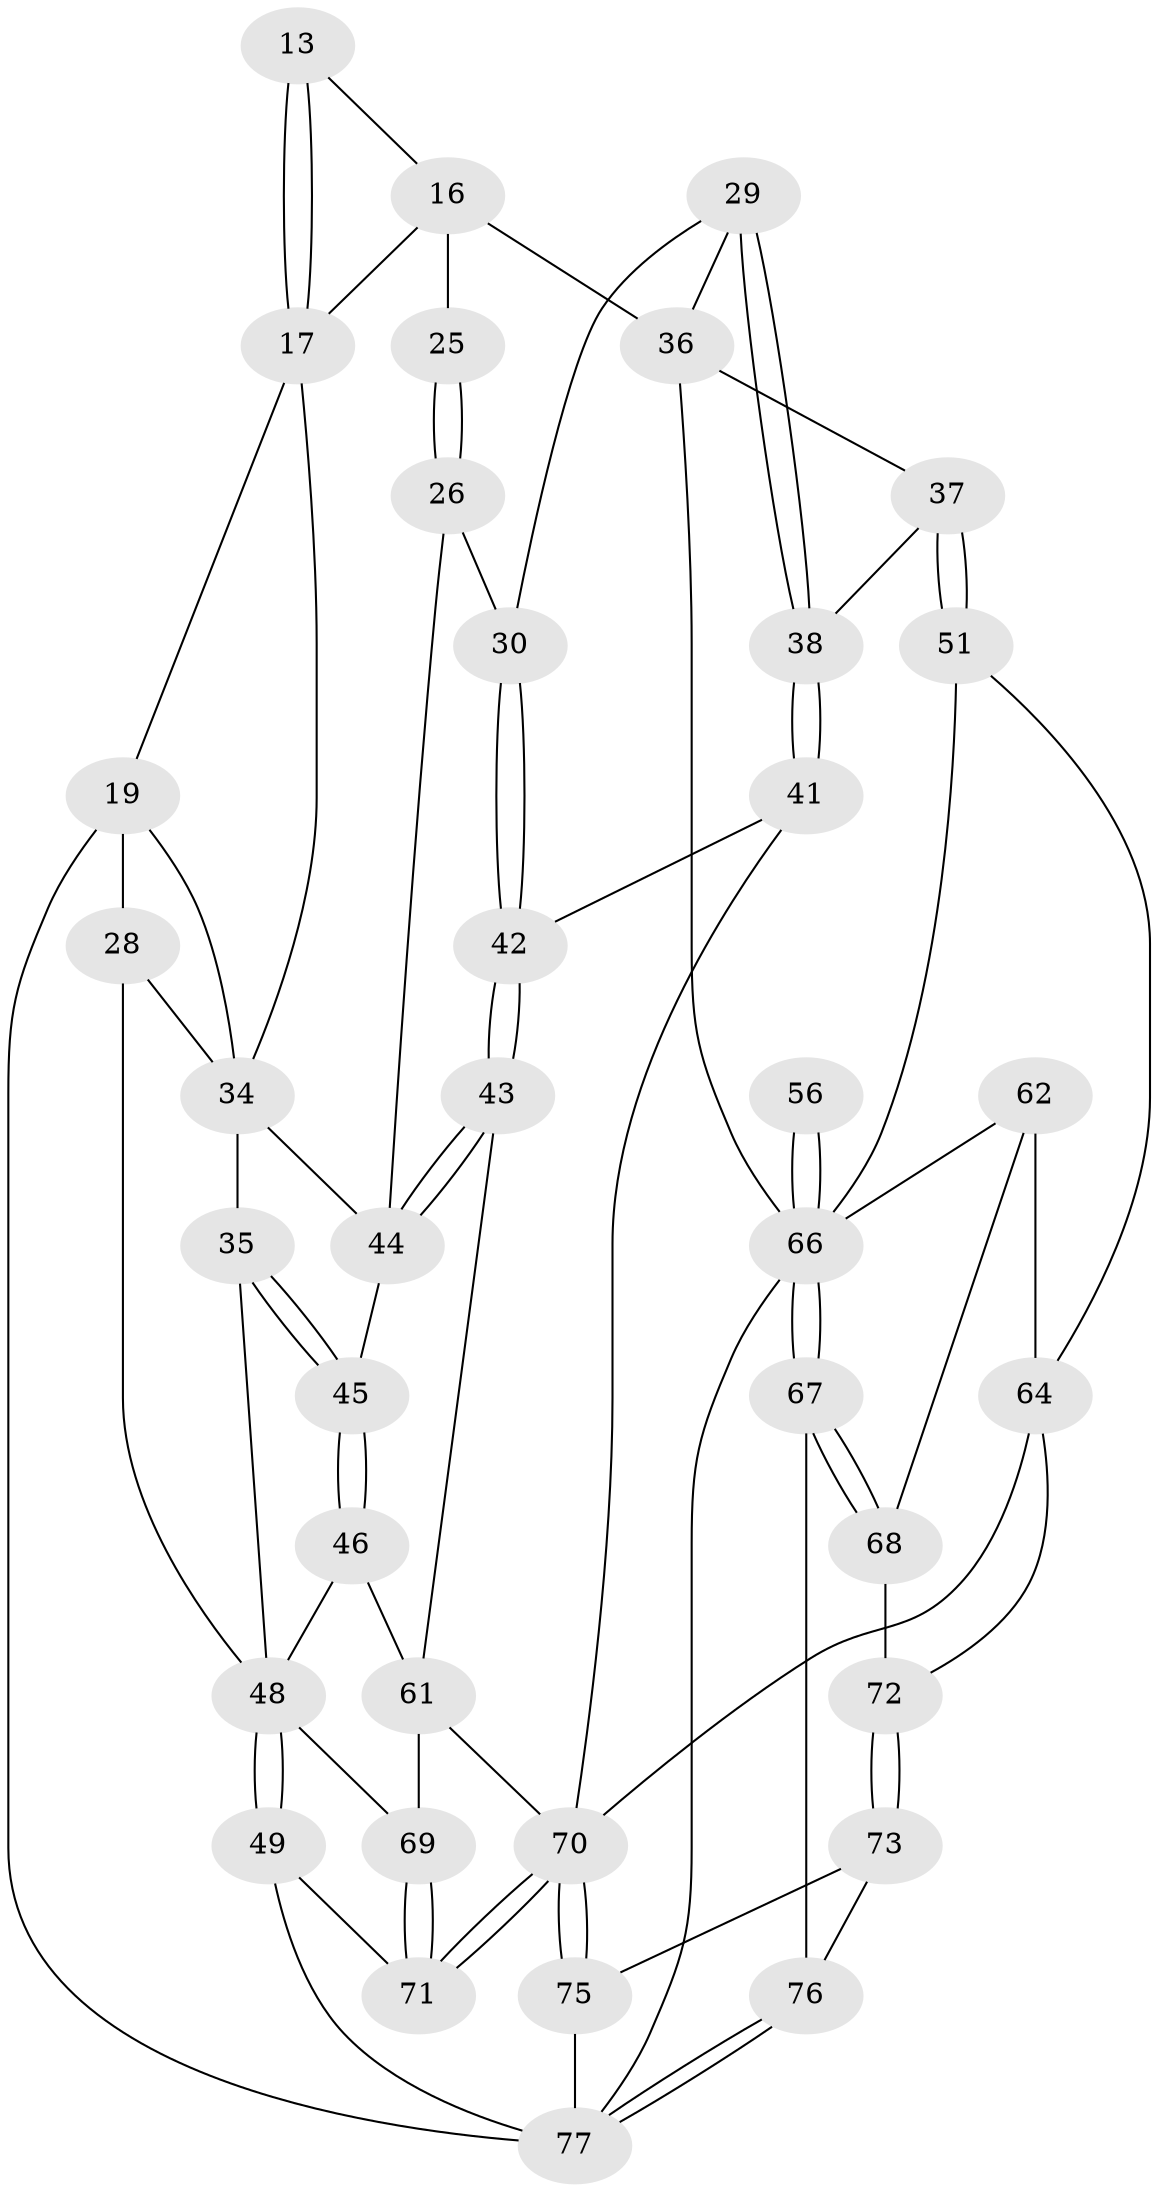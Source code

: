 // original degree distribution, {3: 0.025974025974025976, 5: 0.5194805194805194, 6: 0.2077922077922078, 4: 0.24675324675324675}
// Generated by graph-tools (version 1.1) at 2025/01/03/09/25 05:01:54]
// undirected, 38 vertices, 83 edges
graph export_dot {
graph [start="1"]
  node [color=gray90,style=filled];
  13 [pos="+0.4062563167478306+0.13055984211429814"];
  16 [pos="+0.5658183418563792+0.17220271675066665",super="+12"];
  17 [pos="+0.3697394790976771+0.16521949201023428",super="+8+7"];
  19 [pos="+0+0.0375247881832459",super="+18"];
  25 [pos="+0.520157849317532+0.1703266268232159"];
  26 [pos="+0.44602377275504973+0.34438956595783243"];
  28 [pos="+0+0.12852238633133178",super="+23+22"];
  29 [pos="+0.5397284830569749+0.34737858808192484"];
  30 [pos="+0.48321315270783116+0.35233975649404387"];
  34 [pos="+0.2167142888289503+0.27133740196157274",super="+21+20+24"];
  35 [pos="+0.12939187667655577+0.3792126421293151"];
  36 [pos="+0.8445744556002958+0.1766403503933127",super="+14+15"];
  37 [pos="+0.7395236411542346+0.37049317620428673"];
  38 [pos="+0.6188222287307126+0.4015923213280491"];
  41 [pos="+0.589713548434319+0.5064630700387199"];
  42 [pos="+0.5138356351198914+0.5114953563640857"];
  43 [pos="+0.4264214347396324+0.560541959470319"];
  44 [pos="+0.3321385713951499+0.4594329858210985",super="+33+27"];
  45 [pos="+0.21436003281335664+0.5094247545930684"];
  46 [pos="+0.19070360631671474+0.5493065415058005"];
  48 [pos="+0+0.7527699422003573",super="+32+47+31"];
  49 [pos="+0+0.8436414111182587"];
  51 [pos="+0.7789667211589073+0.5080523148180471"];
  56 [pos="+1+0.7225952868652317"];
  61 [pos="+0.3873680916763086+0.7122525888666064",super="+59"];
  62 [pos="+0.8182694410381219+0.729962535963162",super="+60"];
  64 [pos="+0.7053226455044284+0.8490917560038447",super="+63+53"];
  66 [pos="+1+0.7459028830575491",super="+4+39+57"];
  67 [pos="+1+0.7491246649134091"];
  68 [pos="+0.9394209928481799+0.7846249524200407"];
  69 [pos="+0.2854153177036246+0.7580588811760901"];
  70 [pos="+0.42515270598871757+1",super="+65+54"];
  71 [pos="+0.2584323329841941+0.9108067681653541"];
  72 [pos="+0.7708728078370448+0.9060710369764529"];
  73 [pos="+0.7911581937243919+0.9456461148389461"];
  75 [pos="+0.42481250820921085+1",super="+74"];
  76 [pos="+0.9562000796020175+0.9246405102268245"];
  77 [pos="+0.9009903930888693+1",super="+50"];
  13 -- 17 [weight=2];
  13 -- 17;
  13 -- 16;
  16 -- 25 [weight=2];
  16 -- 17;
  16 -- 36 [weight=2];
  17 -- 19;
  17 -- 34;
  19 -- 28 [weight=2];
  19 -- 77 [weight=2];
  19 -- 34;
  25 -- 26;
  25 -- 26;
  26 -- 30;
  26 -- 44;
  28 -- 48 [weight=2];
  28 -- 34;
  29 -- 30;
  29 -- 38;
  29 -- 38;
  29 -- 36;
  30 -- 42;
  30 -- 42;
  34 -- 35;
  34 -- 44 [weight=2];
  35 -- 45;
  35 -- 45;
  35 -- 48;
  36 -- 37;
  36 -- 66 [weight=2];
  37 -- 38;
  37 -- 51;
  37 -- 51;
  38 -- 41;
  38 -- 41;
  41 -- 42;
  41 -- 70;
  42 -- 43;
  42 -- 43;
  43 -- 44;
  43 -- 44;
  43 -- 61;
  44 -- 45;
  45 -- 46;
  45 -- 46;
  46 -- 61;
  46 -- 48;
  48 -- 49;
  48 -- 49;
  48 -- 69;
  49 -- 71;
  49 -- 77;
  51 -- 66;
  51 -- 64;
  56 -- 66 [weight=3];
  56 -- 66;
  61 -- 69;
  61 -- 70;
  62 -- 68;
  62 -- 64 [weight=2];
  62 -- 66;
  64 -- 72;
  64 -- 70 [weight=2];
  66 -- 67;
  66 -- 67;
  66 -- 77 [weight=2];
  67 -- 68;
  67 -- 68;
  67 -- 76;
  68 -- 72;
  69 -- 71;
  69 -- 71;
  70 -- 71;
  70 -- 71;
  70 -- 75;
  70 -- 75;
  72 -- 73;
  72 -- 73;
  73 -- 76;
  73 -- 75;
  75 -- 77 [weight=2];
  76 -- 77;
  76 -- 77;
}
